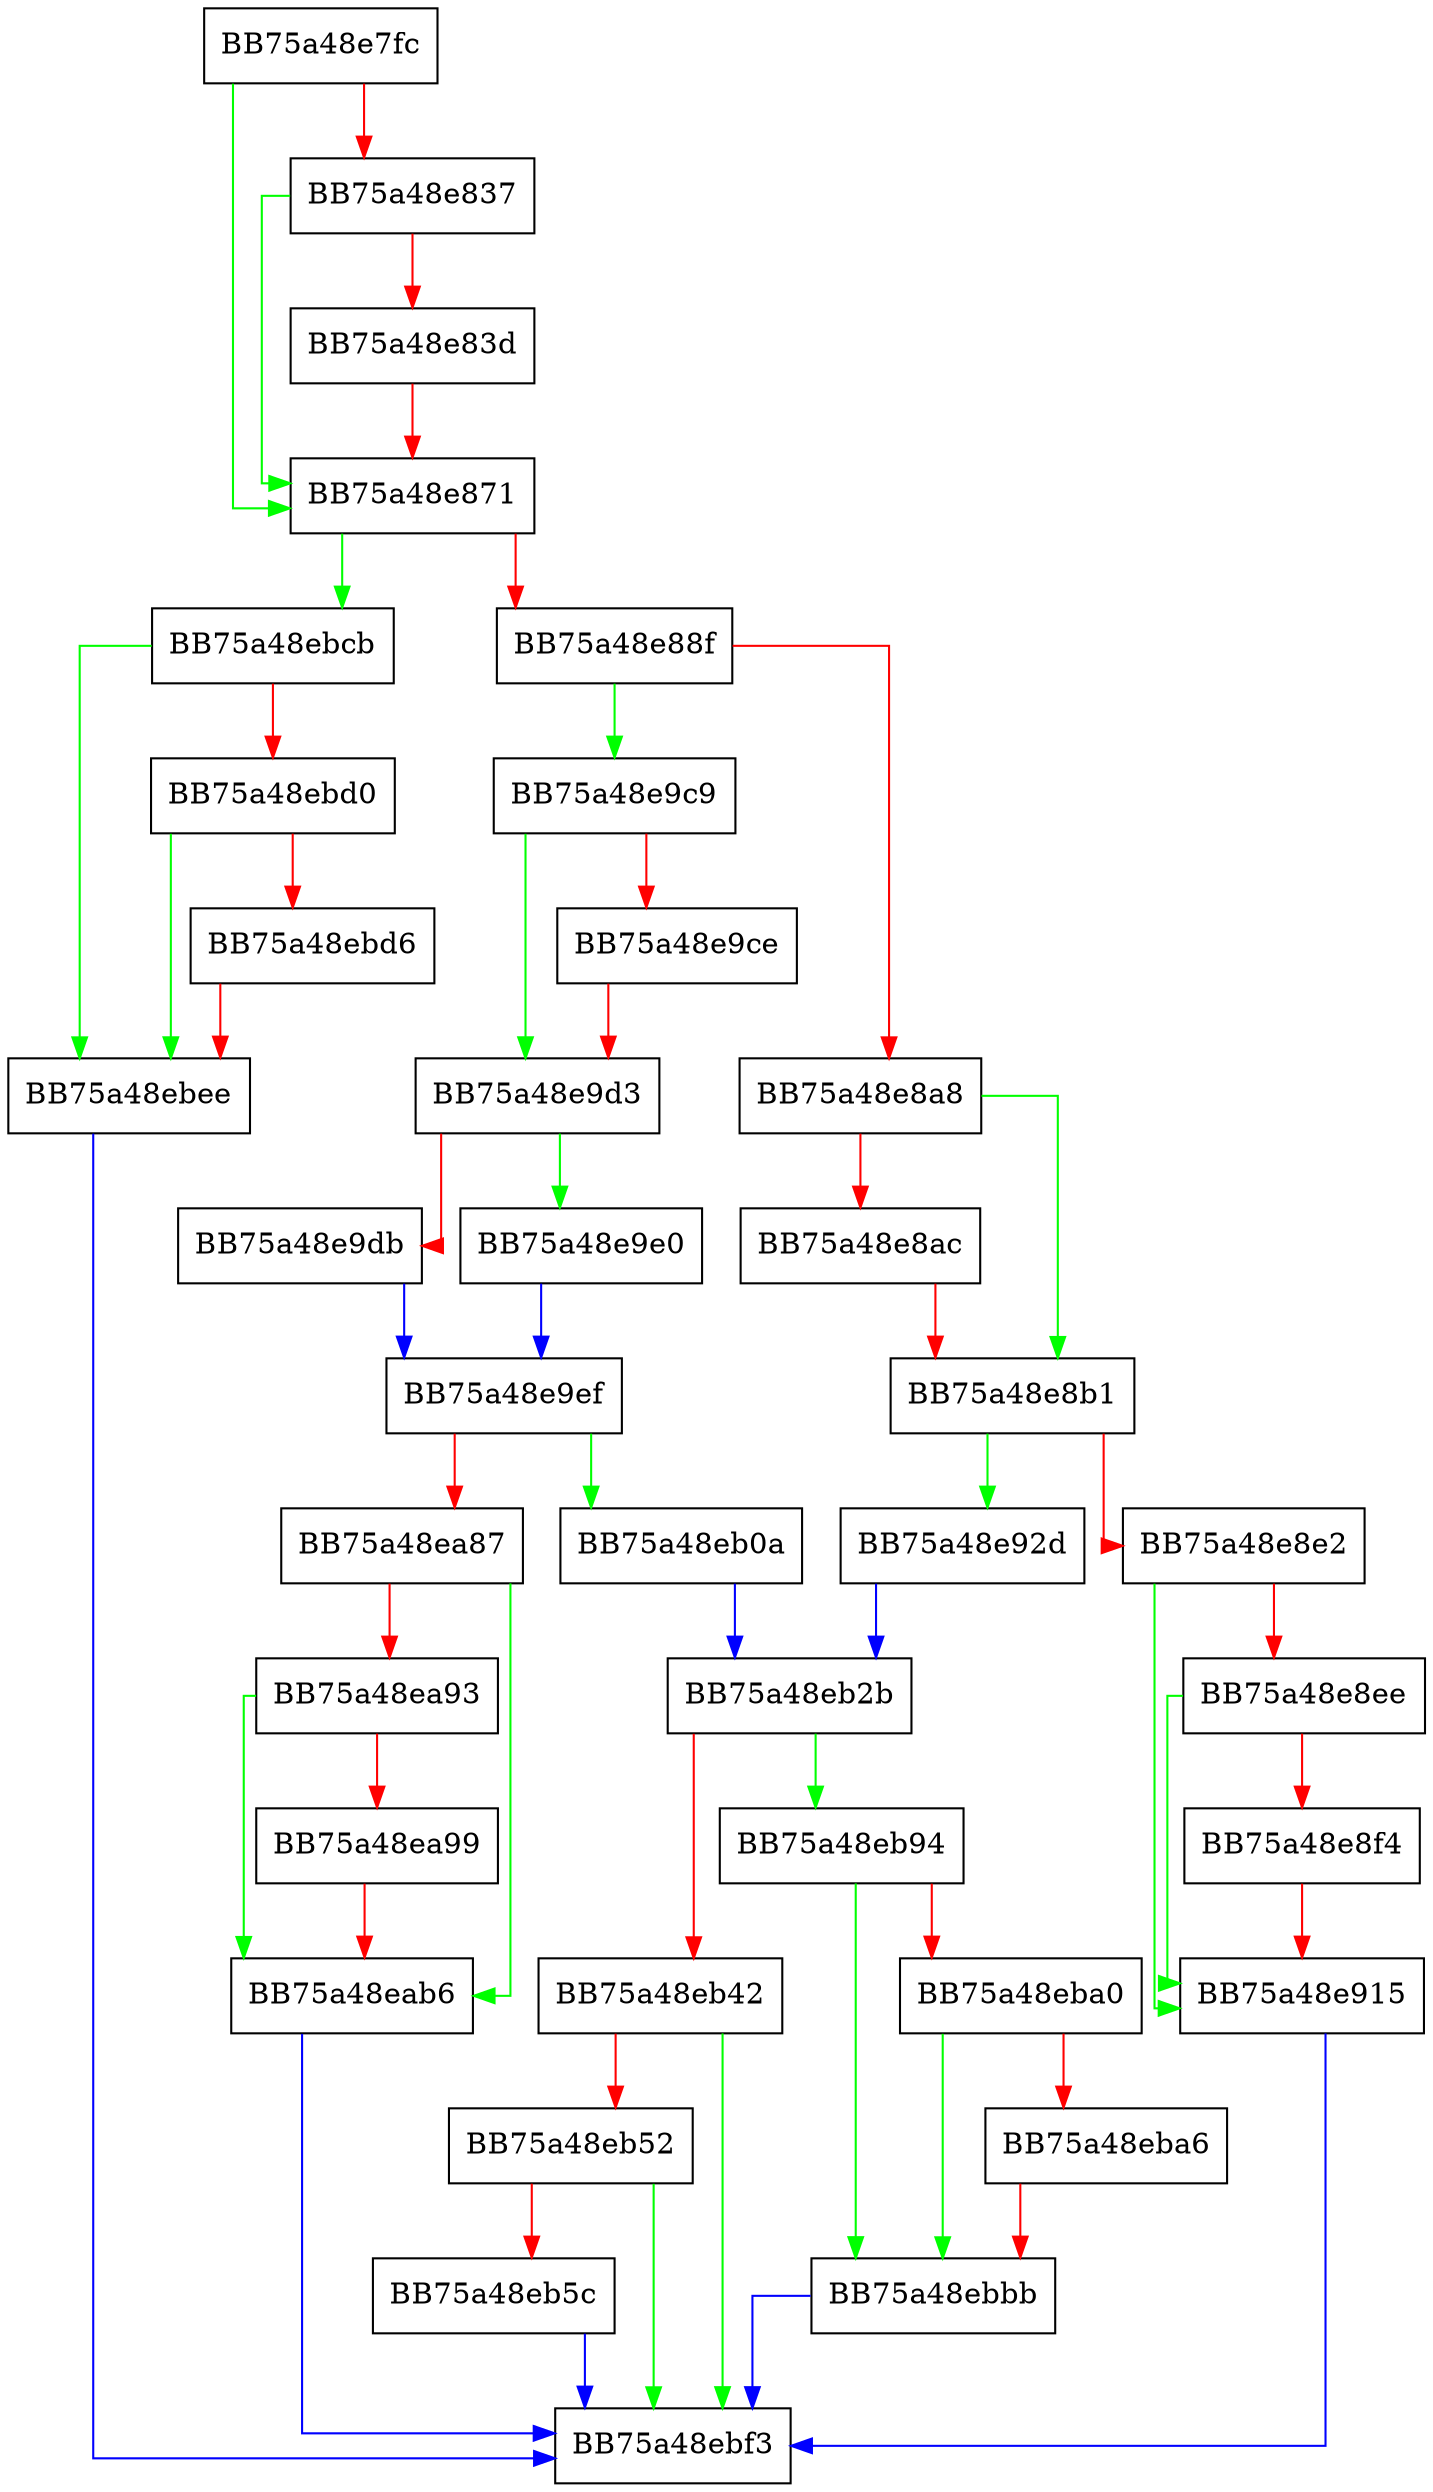 digraph Decompress {
  node [shape="box"];
  graph [splines=ortho];
  BB75a48e7fc -> BB75a48e871 [color="green"];
  BB75a48e7fc -> BB75a48e837 [color="red"];
  BB75a48e837 -> BB75a48e871 [color="green"];
  BB75a48e837 -> BB75a48e83d [color="red"];
  BB75a48e83d -> BB75a48e871 [color="red"];
  BB75a48e871 -> BB75a48ebcb [color="green"];
  BB75a48e871 -> BB75a48e88f [color="red"];
  BB75a48e88f -> BB75a48e9c9 [color="green"];
  BB75a48e88f -> BB75a48e8a8 [color="red"];
  BB75a48e8a8 -> BB75a48e8b1 [color="green"];
  BB75a48e8a8 -> BB75a48e8ac [color="red"];
  BB75a48e8ac -> BB75a48e8b1 [color="red"];
  BB75a48e8b1 -> BB75a48e92d [color="green"];
  BB75a48e8b1 -> BB75a48e8e2 [color="red"];
  BB75a48e8e2 -> BB75a48e915 [color="green"];
  BB75a48e8e2 -> BB75a48e8ee [color="red"];
  BB75a48e8ee -> BB75a48e915 [color="green"];
  BB75a48e8ee -> BB75a48e8f4 [color="red"];
  BB75a48e8f4 -> BB75a48e915 [color="red"];
  BB75a48e915 -> BB75a48ebf3 [color="blue"];
  BB75a48e92d -> BB75a48eb2b [color="blue"];
  BB75a48e9c9 -> BB75a48e9d3 [color="green"];
  BB75a48e9c9 -> BB75a48e9ce [color="red"];
  BB75a48e9ce -> BB75a48e9d3 [color="red"];
  BB75a48e9d3 -> BB75a48e9e0 [color="green"];
  BB75a48e9d3 -> BB75a48e9db [color="red"];
  BB75a48e9db -> BB75a48e9ef [color="blue"];
  BB75a48e9e0 -> BB75a48e9ef [color="blue"];
  BB75a48e9ef -> BB75a48eb0a [color="green"];
  BB75a48e9ef -> BB75a48ea87 [color="red"];
  BB75a48ea87 -> BB75a48eab6 [color="green"];
  BB75a48ea87 -> BB75a48ea93 [color="red"];
  BB75a48ea93 -> BB75a48eab6 [color="green"];
  BB75a48ea93 -> BB75a48ea99 [color="red"];
  BB75a48ea99 -> BB75a48eab6 [color="red"];
  BB75a48eab6 -> BB75a48ebf3 [color="blue"];
  BB75a48eb0a -> BB75a48eb2b [color="blue"];
  BB75a48eb2b -> BB75a48eb94 [color="green"];
  BB75a48eb2b -> BB75a48eb42 [color="red"];
  BB75a48eb42 -> BB75a48ebf3 [color="green"];
  BB75a48eb42 -> BB75a48eb52 [color="red"];
  BB75a48eb52 -> BB75a48ebf3 [color="green"];
  BB75a48eb52 -> BB75a48eb5c [color="red"];
  BB75a48eb5c -> BB75a48ebf3 [color="blue"];
  BB75a48eb94 -> BB75a48ebbb [color="green"];
  BB75a48eb94 -> BB75a48eba0 [color="red"];
  BB75a48eba0 -> BB75a48ebbb [color="green"];
  BB75a48eba0 -> BB75a48eba6 [color="red"];
  BB75a48eba6 -> BB75a48ebbb [color="red"];
  BB75a48ebbb -> BB75a48ebf3 [color="blue"];
  BB75a48ebcb -> BB75a48ebee [color="green"];
  BB75a48ebcb -> BB75a48ebd0 [color="red"];
  BB75a48ebd0 -> BB75a48ebee [color="green"];
  BB75a48ebd0 -> BB75a48ebd6 [color="red"];
  BB75a48ebd6 -> BB75a48ebee [color="red"];
  BB75a48ebee -> BB75a48ebf3 [color="blue"];
}